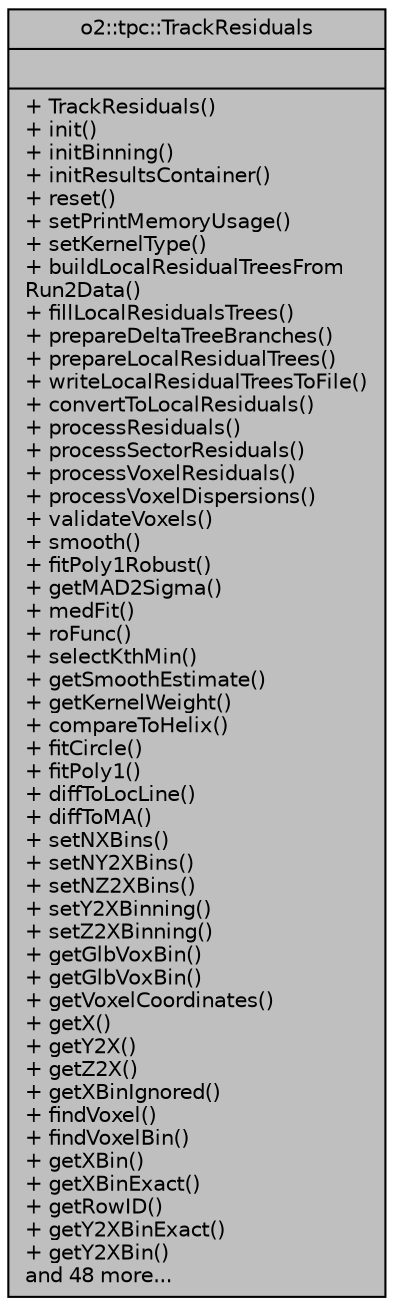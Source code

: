 digraph "o2::tpc::TrackResiduals"
{
 // INTERACTIVE_SVG=YES
  bgcolor="transparent";
  edge [fontname="Helvetica",fontsize="10",labelfontname="Helvetica",labelfontsize="10"];
  node [fontname="Helvetica",fontsize="10",shape=record];
  Node1 [label="{o2::tpc::TrackResiduals\n||+ TrackResiduals()\l+ init()\l+ initBinning()\l+ initResultsContainer()\l+ reset()\l+ setPrintMemoryUsage()\l+ setKernelType()\l+ buildLocalResidualTreesFrom\lRun2Data()\l+ fillLocalResidualsTrees()\l+ prepareDeltaTreeBranches()\l+ prepareLocalResidualTrees()\l+ writeLocalResidualTreesToFile()\l+ convertToLocalResiduals()\l+ processResiduals()\l+ processSectorResiduals()\l+ processVoxelResiduals()\l+ processVoxelDispersions()\l+ validateVoxels()\l+ smooth()\l+ fitPoly1Robust()\l+ getMAD2Sigma()\l+ medFit()\l+ roFunc()\l+ selectKthMin()\l+ getSmoothEstimate()\l+ getKernelWeight()\l+ compareToHelix()\l+ fitCircle()\l+ fitPoly1()\l+ diffToLocLine()\l+ diffToMA()\l+ setNXBins()\l+ setNY2XBins()\l+ setNZ2XBins()\l+ setY2XBinning()\l+ setZ2XBinning()\l+ getGlbVoxBin()\l+ getGlbVoxBin()\l+ getVoxelCoordinates()\l+ getX()\l+ getY2X()\l+ getZ2X()\l+ getXBinIgnored()\l+ findVoxel()\l+ findVoxelBin()\l+ getXBin()\l+ getXBinExact()\l+ getRowID()\l+ getY2XBinExact()\l+ getY2XBin()\land 48 more...\l}",height=0.2,width=0.4,color="black", fillcolor="grey75", style="filled", fontcolor="black"];
}
